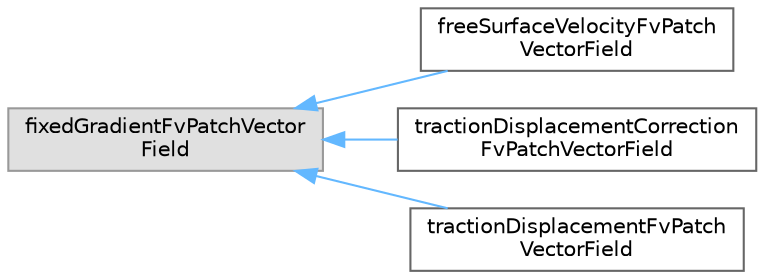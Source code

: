 digraph "Graphical Class Hierarchy"
{
 // LATEX_PDF_SIZE
  bgcolor="transparent";
  edge [fontname=Helvetica,fontsize=10,labelfontname=Helvetica,labelfontsize=10];
  node [fontname=Helvetica,fontsize=10,shape=box,height=0.2,width=0.4];
  rankdir="LR";
  Node0 [id="Node000000",label="fixedGradientFvPatchVector\lField",height=0.2,width=0.4,color="grey60", fillcolor="#E0E0E0", style="filled",tooltip=" "];
  Node0 -> Node1 [id="edge4678_Node000000_Node000001",dir="back",color="steelblue1",style="solid",tooltip=" "];
  Node1 [id="Node000001",label="freeSurfaceVelocityFvPatch\lVectorField",height=0.2,width=0.4,color="grey40", fillcolor="white", style="filled",URL="$classFoam_1_1freeSurfaceVelocityFvPatchVectorField.html",tooltip="This boundary condition provides a velocity outlet boundary condition for free surface patches."];
  Node0 -> Node2 [id="edge4679_Node000000_Node000002",dir="back",color="steelblue1",style="solid",tooltip=" "];
  Node2 [id="Node000002",label="tractionDisplacementCorrection\lFvPatchVectorField",height=0.2,width=0.4,color="grey40", fillcolor="white", style="filled",URL="$classFoam_1_1tractionDisplacementCorrectionFvPatchVectorField.html",tooltip=" "];
  Node0 -> Node3 [id="edge4680_Node000000_Node000003",dir="back",color="steelblue1",style="solid",tooltip=" "];
  Node3 [id="Node000003",label="tractionDisplacementFvPatch\lVectorField",height=0.2,width=0.4,color="grey40", fillcolor="white", style="filled",URL="$classFoam_1_1tractionDisplacementFvPatchVectorField.html",tooltip="Fixed traction boundary condition for the standard linear elastic, fixed coefficient displacement equ..."];
}
